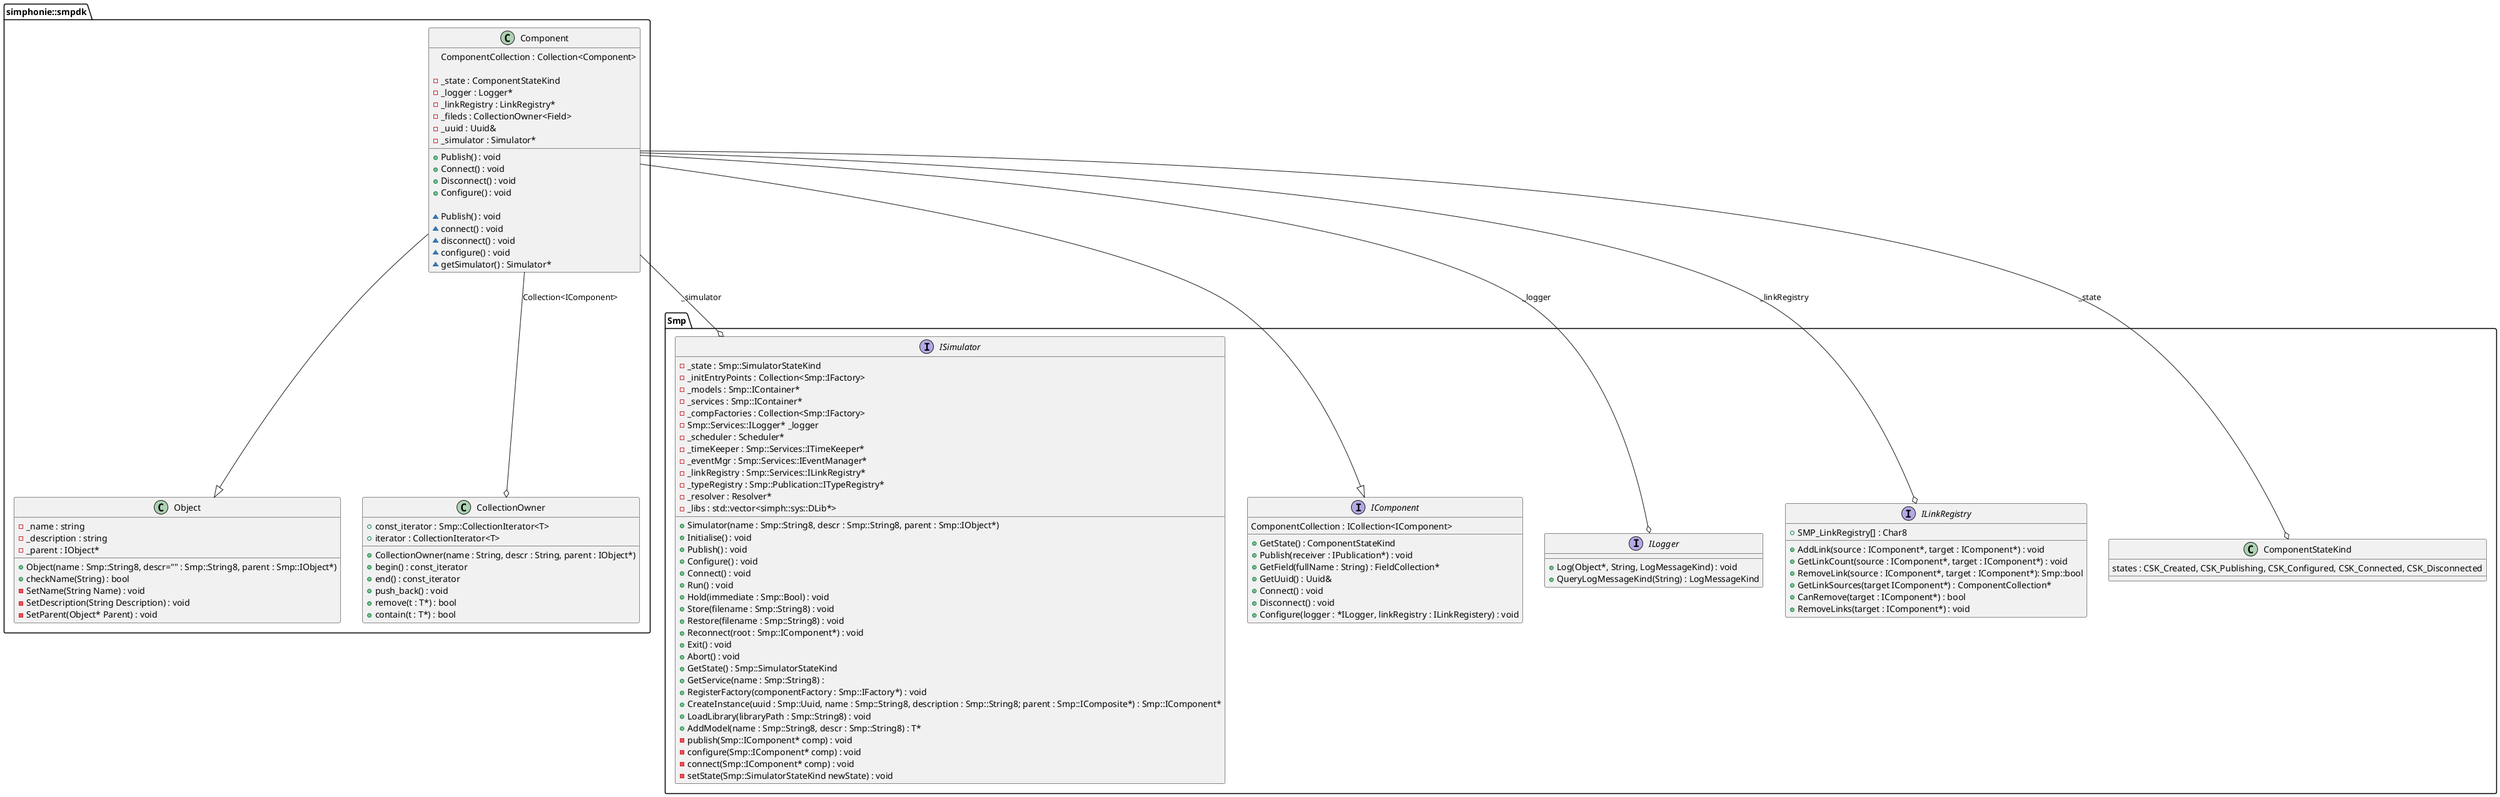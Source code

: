@startuml UML_Component
package simphonie::smpdk
{
    '----------------Object----------------
    class Object{
        + Object(name : Smp::String8, descr="" : Smp::String8, parent : Smp::IObject*)
        + checkName(String) : bool
        - SetName(String Name) : void
        - SetDescription(String Description) : void
        - SetParent(Object* Parent) : void

        - _name : string
        - _description : string
        - _parent : IObject*
    }

    '----------------CollectionOwner---------------
    class CollectionOwner{
        + CollectionOwner(name : String, descr : String, parent : IObject*)
        + const_iterator : Smp::CollectionIterator<T>
        + iterator : CollectionIterator<T>
        + begin() : const_iterator
        + end() : const_iterator
        + push_back() : void
        + remove(t : T*) : bool
        + contain(t : T*) : bool
    }
    
    '----------------Component---------------
    class Component{
        + Publish() : void
        + Connect() : void
        + Disconnect() : void
        + Configure() : void

        ~ Publish() : void
        ~ connect() : void
        ~ disconnect() : void
        ~ configure() : void
        ~ getSimulator() : Simulator*

        ComponentCollection : Collection<Component>

        - _state : ComponentStateKind
        - _logger : Logger*
        - _linkRegistry : LinkRegistry*
        - _fileds : CollectionOwner<Field>
        - _uuid : Uuid&
        - _simulator : Simulator*
    }
}

package Smp
{
    '----------------ISimulator----------------
    interface ISimulator {
        + Simulator(name : Smp::String8, descr : Smp::String8, parent : Smp::IObject*)
        + Initialise() : void
        + Publish() : void
        + Configure() : void
        + Connect() : void
        + Run() : void
        + Hold(immediate : Smp::Bool) : void
        + Store(filename : Smp::String8) : void
        + Restore(filename : Smp::String8) : void
        + Reconnect(root : Smp::IComponent*) : void
        + Exit() : void
        + Abort() : void
        + GetState() : Smp::SimulatorStateKind
        + GetService(name : Smp::String8) :
        + RegisterFactory(componentFactory : Smp::IFactory*) : void
        + CreateInstance(uuid : Smp::Uuid, name : Smp::String8, description : Smp::String8; parent : Smp::IComposite*) : Smp::IComponent*
        + LoadLibrary(libraryPath : Smp::String8) : void
        + AddModel(name : Smp::String8, descr : Smp::String8) : T*

        - _state : Smp::SimulatorStateKind
        - _initEntryPoints : Collection<Smp::IFactory>
        - _models : Smp::IContainer*
        - _services : Smp::IContainer*
        - _compFactories : Collection<Smp::IFactory>
        - Smp::Services::ILogger* _logger
        - _scheduler : Scheduler*
        - _timeKeeper : Smp::Services::ITimeKeeper*
        - _eventMgr : Smp::Services::IEventManager*
        - _linkRegistry : Smp::Services::ILinkRegistry*
        - _typeRegistry : Smp::Publication::ITypeRegistry*
        - _resolver : Resolver*
        - _libs : std::vector<simph::sys::DLib*>
        - publish(Smp::IComponent* comp) : void
        - configure(Smp::IComponent* comp) : void
        - connect(Smp::IComponent* comp) : void
        - setState(Smp::SimulatorStateKind newState) : void
    }

    '----------------IComponent---------------
    interface IComponent{
        + GetState() : ComponentStateKind
        + Publish(receiver : IPublication*) : void
        + GetField(fullName : String) : FieldCollection*
        + GetUuid() : Uuid&
        + Connect() : void
        + Disconnect() : void
        + Configure(logger : *ILogger, linkRegistry : ILinkRegistery) : void

        ComponentCollection : ICollection<IComponent>
    }

    '----------------ILogger----------------
    interface ILogger {
        + Log(Object*, String, LogMessageKind) : void
        + QueryLogMessageKind(String) : LogMessageKind
    }

    '----------------ILinkRegistry----------------
    interface ILinkRegistry {
        + AddLink(source : IComponent*, target : IComponent*) : void
        + GetLinkCount(source : IComponent*, target : IComponent*) : void
        + RemoveLink(source : IComponent*, target : IComponent*): Smp::bool
        + GetLinkSources(target IComponent*) : ComponentCollection*
        + CanRemove(target : IComponent*) : bool
        + RemoveLinks(target : IComponent*) : void

        + SMP_LinkRegistry[] : Char8
    }
    
    '----------------ComponentStateKind----------------
    class ComponentStateKind {
        states : CSK_Created, CSK_Publishing, CSK_Configured, CSK_Connected, CSK_Disconnected
    }
}

Component --|> Object
Component --|> IComponent
Component --o ILogger : _logger
Component --o ComponentStateKind : _state
Component --o CollectionOwner : Collection<IComponent>
Component --o ISimulator : _simulator
Component --o ILinkRegistry : _linkRegistry

@enduml